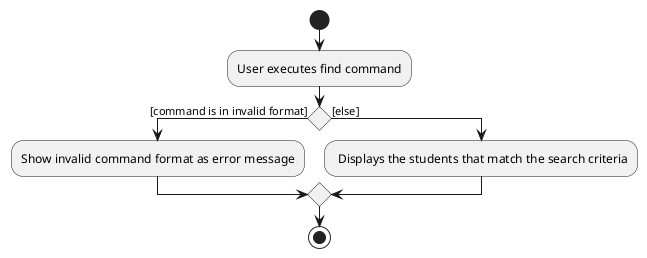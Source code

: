 @startuml
start
:User executes find command;

if () then ([command is in invalid format])
    :Show invalid command format as error message;


else ([else])
    : Displays the students that match the search criteria;
endif
stop


@enduml
